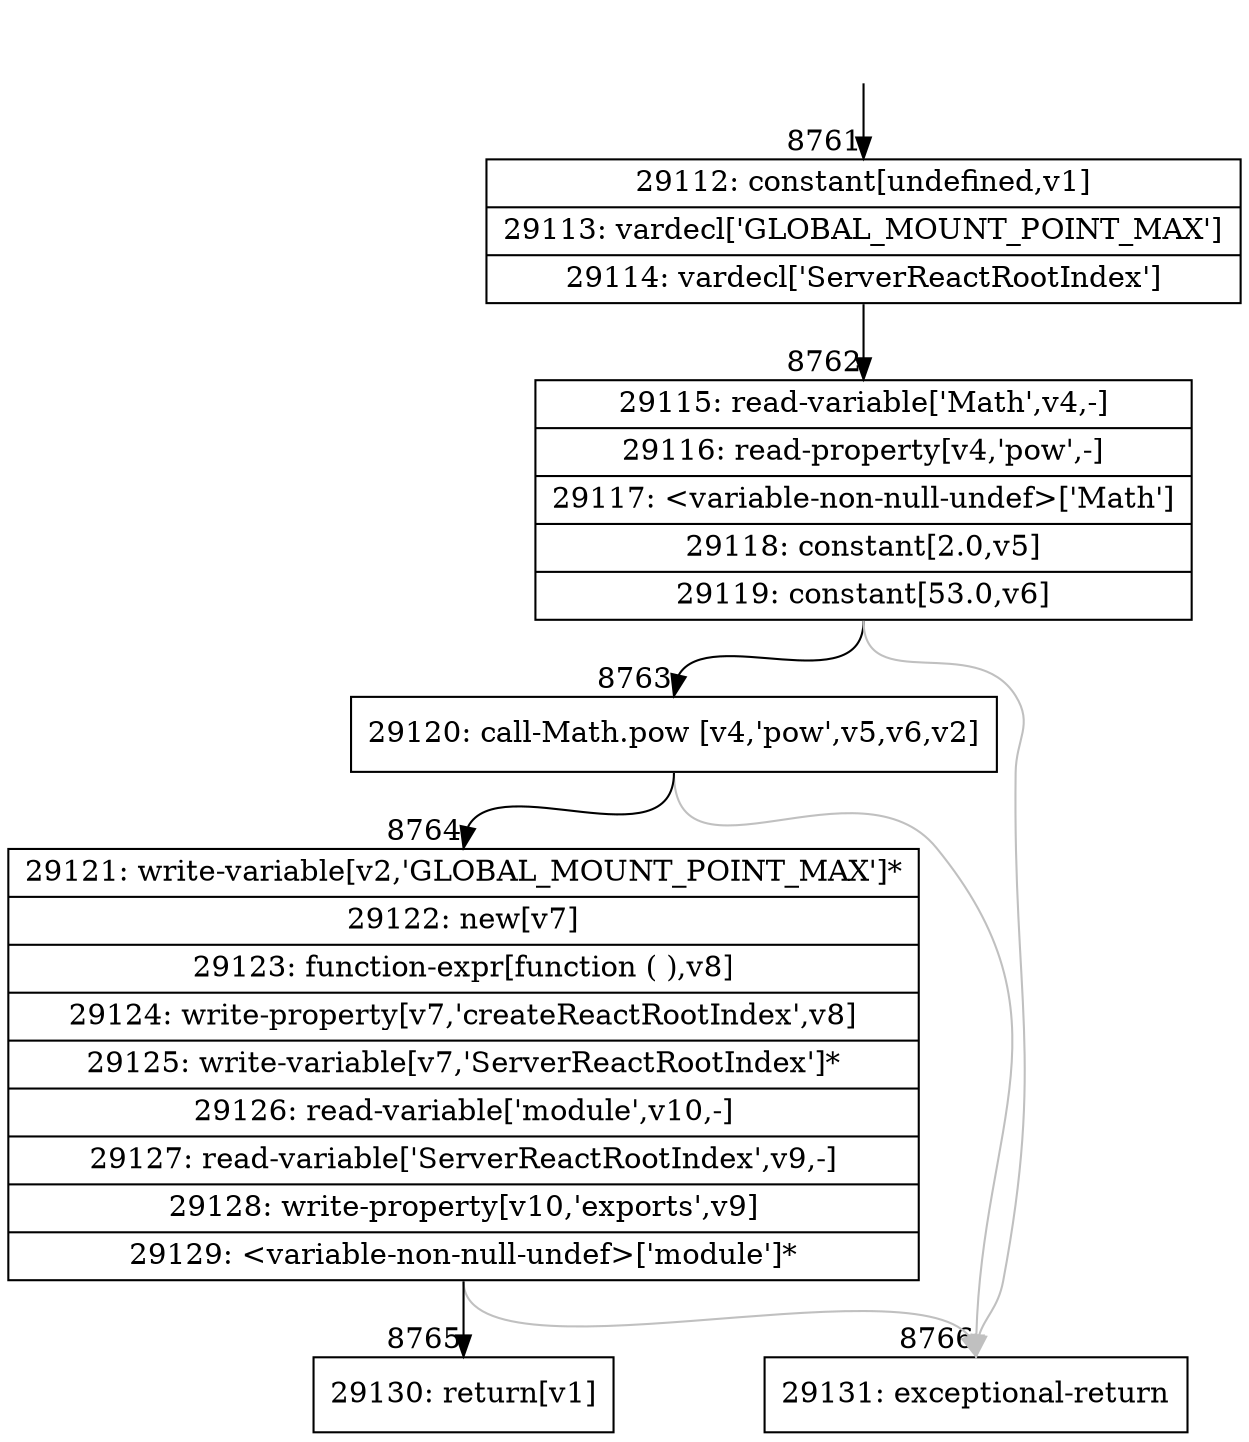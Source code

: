 digraph {
rankdir="TD"
BB_entry642[shape=none,label=""];
BB_entry642 -> BB8761 [tailport=s, headport=n, headlabel="    8761"]
BB8761 [shape=record label="{29112: constant[undefined,v1]|29113: vardecl['GLOBAL_MOUNT_POINT_MAX']|29114: vardecl['ServerReactRootIndex']}" ] 
BB8761 -> BB8762 [tailport=s, headport=n, headlabel="      8762"]
BB8762 [shape=record label="{29115: read-variable['Math',v4,-]|29116: read-property[v4,'pow',-]|29117: \<variable-non-null-undef\>['Math']|29118: constant[2.0,v5]|29119: constant[53.0,v6]}" ] 
BB8762 -> BB8763 [tailport=s, headport=n, headlabel="      8763"]
BB8762 -> BB8766 [tailport=s, headport=n, color=gray, headlabel="      8766"]
BB8763 [shape=record label="{29120: call-Math.pow [v4,'pow',v5,v6,v2]}" ] 
BB8763 -> BB8764 [tailport=s, headport=n, headlabel="      8764"]
BB8763 -> BB8766 [tailport=s, headport=n, color=gray]
BB8764 [shape=record label="{29121: write-variable[v2,'GLOBAL_MOUNT_POINT_MAX']*|29122: new[v7]|29123: function-expr[function ( ),v8]|29124: write-property[v7,'createReactRootIndex',v8]|29125: write-variable[v7,'ServerReactRootIndex']*|29126: read-variable['module',v10,-]|29127: read-variable['ServerReactRootIndex',v9,-]|29128: write-property[v10,'exports',v9]|29129: \<variable-non-null-undef\>['module']*}" ] 
BB8764 -> BB8765 [tailport=s, headport=n, headlabel="      8765"]
BB8764 -> BB8766 [tailport=s, headport=n, color=gray]
BB8765 [shape=record label="{29130: return[v1]}" ] 
BB8766 [shape=record label="{29131: exceptional-return}" ] 
//#$~ 15402
}
